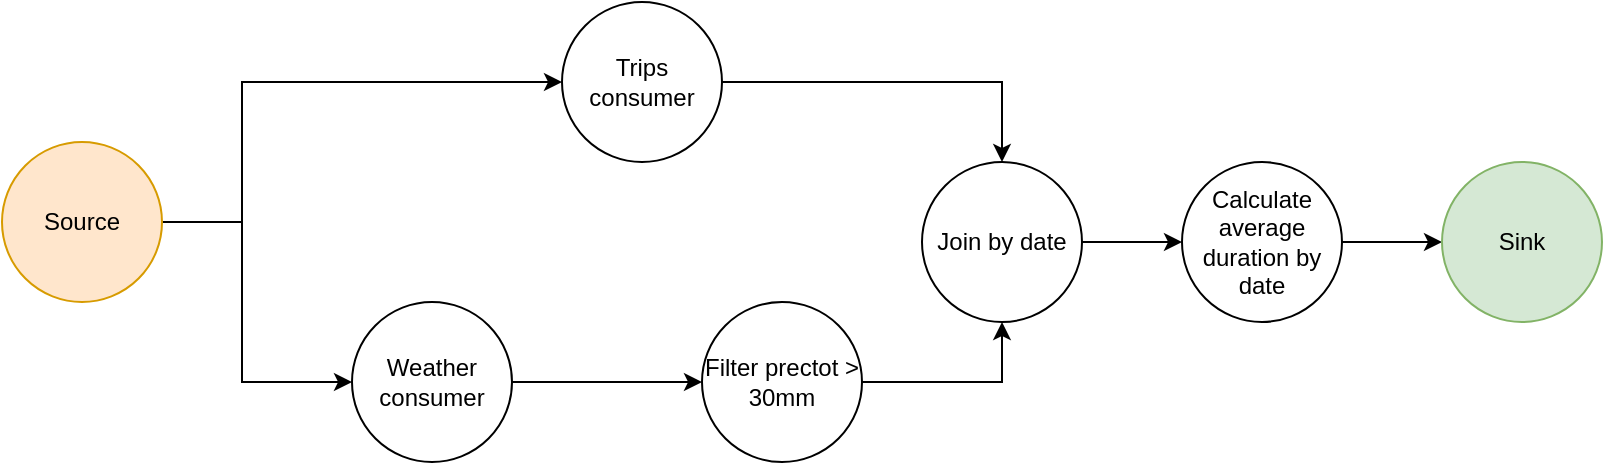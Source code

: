 <mxfile version="21.2.1" type="device">
  <diagram name="Page-1" id="bOenJ81ksPwIGexcrGSW">
    <mxGraphModel dx="950" dy="567" grid="1" gridSize="10" guides="1" tooltips="1" connect="1" arrows="1" fold="1" page="1" pageScale="1" pageWidth="850" pageHeight="1100" math="0" shadow="0">
      <root>
        <mxCell id="0" />
        <mxCell id="1" parent="0" />
        <mxCell id="EQIUyiITyCSGiHwWkNuB-5" style="edgeStyle=orthogonalEdgeStyle;rounded=0;orthogonalLoop=1;jettySize=auto;html=1;entryX=0;entryY=0.5;entryDx=0;entryDy=0;" edge="1" parent="1" source="EQIUyiITyCSGiHwWkNuB-1" target="EQIUyiITyCSGiHwWkNuB-3">
          <mxGeometry relative="1" as="geometry">
            <Array as="points">
              <mxPoint x="290" y="250" />
              <mxPoint x="290" y="330" />
            </Array>
          </mxGeometry>
        </mxCell>
        <mxCell id="EQIUyiITyCSGiHwWkNuB-16" style="edgeStyle=orthogonalEdgeStyle;rounded=0;orthogonalLoop=1;jettySize=auto;html=1;entryX=0;entryY=0.5;entryDx=0;entryDy=0;" edge="1" parent="1" source="EQIUyiITyCSGiHwWkNuB-1" target="EQIUyiITyCSGiHwWkNuB-2">
          <mxGeometry relative="1" as="geometry">
            <Array as="points">
              <mxPoint x="290" y="250" />
              <mxPoint x="290" y="180" />
            </Array>
          </mxGeometry>
        </mxCell>
        <mxCell id="EQIUyiITyCSGiHwWkNuB-1" value="Source" style="ellipse;whiteSpace=wrap;html=1;aspect=fixed;fillColor=#ffe6cc;strokeColor=#d79b00;" vertex="1" parent="1">
          <mxGeometry x="170" y="210" width="80" height="80" as="geometry" />
        </mxCell>
        <mxCell id="EQIUyiITyCSGiHwWkNuB-10" style="edgeStyle=orthogonalEdgeStyle;rounded=0;orthogonalLoop=1;jettySize=auto;html=1;entryX=0.5;entryY=0;entryDx=0;entryDy=0;" edge="1" parent="1" source="EQIUyiITyCSGiHwWkNuB-2" target="EQIUyiITyCSGiHwWkNuB-9">
          <mxGeometry relative="1" as="geometry" />
        </mxCell>
        <mxCell id="EQIUyiITyCSGiHwWkNuB-2" value="Trips consumer" style="ellipse;whiteSpace=wrap;html=1;aspect=fixed;" vertex="1" parent="1">
          <mxGeometry x="450" y="140" width="80" height="80" as="geometry" />
        </mxCell>
        <mxCell id="EQIUyiITyCSGiHwWkNuB-8" value="" style="edgeStyle=orthogonalEdgeStyle;rounded=0;orthogonalLoop=1;jettySize=auto;html=1;" edge="1" parent="1" source="EQIUyiITyCSGiHwWkNuB-3" target="EQIUyiITyCSGiHwWkNuB-7">
          <mxGeometry relative="1" as="geometry" />
        </mxCell>
        <mxCell id="EQIUyiITyCSGiHwWkNuB-3" value="Weather consumer" style="ellipse;whiteSpace=wrap;html=1;aspect=fixed;" vertex="1" parent="1">
          <mxGeometry x="345" y="290" width="80" height="80" as="geometry" />
        </mxCell>
        <mxCell id="EQIUyiITyCSGiHwWkNuB-11" style="edgeStyle=orthogonalEdgeStyle;rounded=0;orthogonalLoop=1;jettySize=auto;html=1;entryX=0.5;entryY=1;entryDx=0;entryDy=0;" edge="1" parent="1" source="EQIUyiITyCSGiHwWkNuB-7" target="EQIUyiITyCSGiHwWkNuB-9">
          <mxGeometry relative="1" as="geometry" />
        </mxCell>
        <mxCell id="EQIUyiITyCSGiHwWkNuB-7" value="Filter prectot &amp;gt; 30mm" style="ellipse;whiteSpace=wrap;html=1;aspect=fixed;" vertex="1" parent="1">
          <mxGeometry x="520" y="290" width="80" height="80" as="geometry" />
        </mxCell>
        <mxCell id="EQIUyiITyCSGiHwWkNuB-13" value="" style="edgeStyle=orthogonalEdgeStyle;rounded=0;orthogonalLoop=1;jettySize=auto;html=1;" edge="1" parent="1" source="EQIUyiITyCSGiHwWkNuB-9" target="EQIUyiITyCSGiHwWkNuB-12">
          <mxGeometry relative="1" as="geometry" />
        </mxCell>
        <mxCell id="EQIUyiITyCSGiHwWkNuB-9" value="Join by date" style="ellipse;whiteSpace=wrap;html=1;aspect=fixed;" vertex="1" parent="1">
          <mxGeometry x="630" y="220" width="80" height="80" as="geometry" />
        </mxCell>
        <mxCell id="EQIUyiITyCSGiHwWkNuB-15" value="" style="edgeStyle=orthogonalEdgeStyle;rounded=0;orthogonalLoop=1;jettySize=auto;html=1;" edge="1" parent="1" source="EQIUyiITyCSGiHwWkNuB-12" target="EQIUyiITyCSGiHwWkNuB-14">
          <mxGeometry relative="1" as="geometry" />
        </mxCell>
        <mxCell id="EQIUyiITyCSGiHwWkNuB-12" value="Calculate average duration by date" style="ellipse;whiteSpace=wrap;html=1;aspect=fixed;" vertex="1" parent="1">
          <mxGeometry x="760" y="220" width="80" height="80" as="geometry" />
        </mxCell>
        <mxCell id="EQIUyiITyCSGiHwWkNuB-14" value="Sink" style="ellipse;whiteSpace=wrap;html=1;aspect=fixed;fillColor=#d5e8d4;strokeColor=#82b366;" vertex="1" parent="1">
          <mxGeometry x="890" y="220" width="80" height="80" as="geometry" />
        </mxCell>
      </root>
    </mxGraphModel>
  </diagram>
</mxfile>
